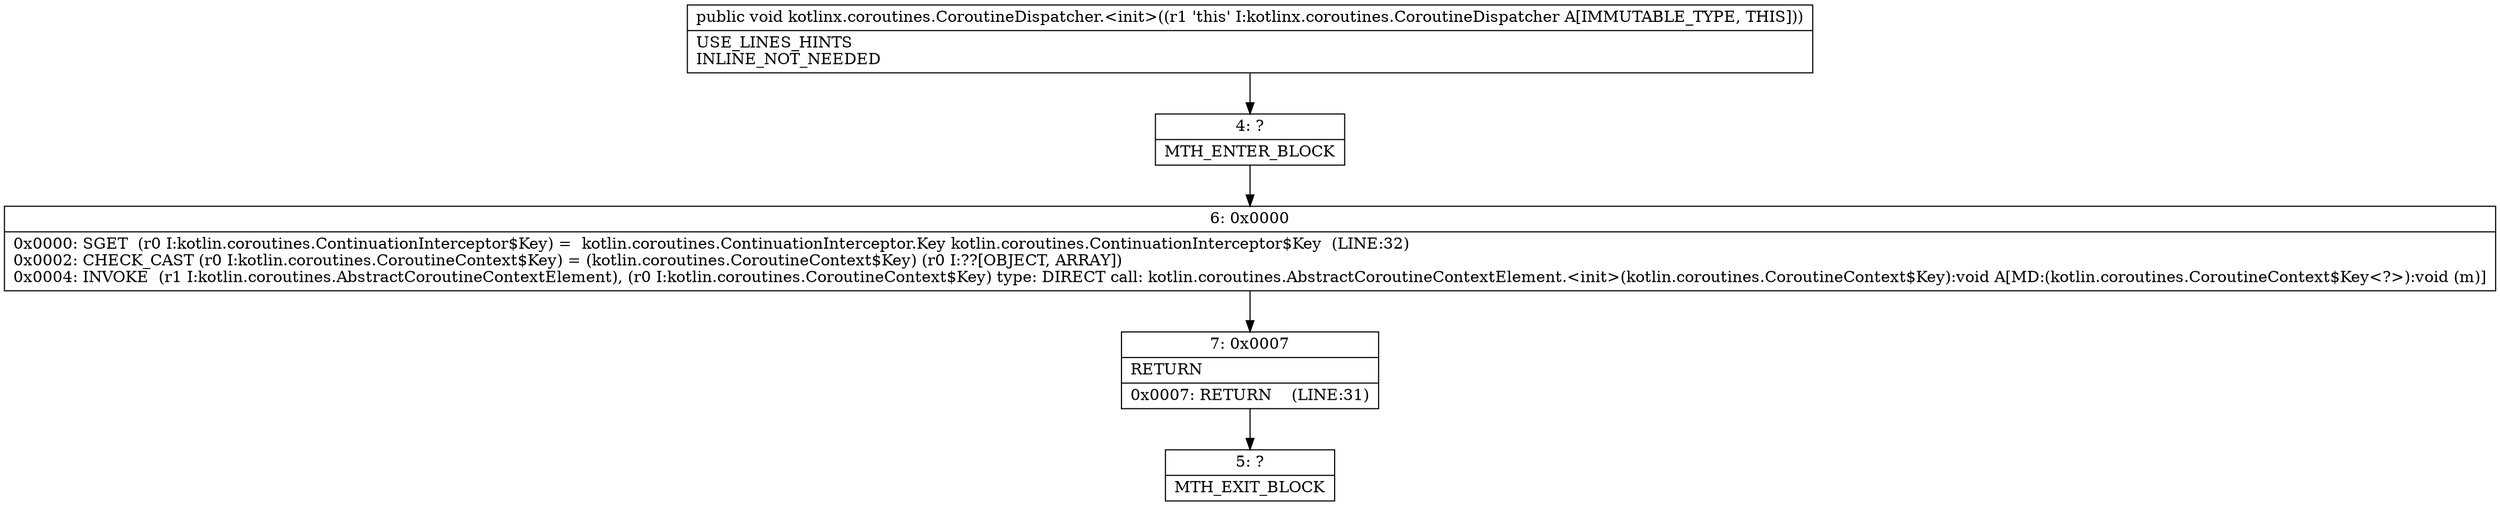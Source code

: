 digraph "CFG forkotlinx.coroutines.CoroutineDispatcher.\<init\>()V" {
Node_4 [shape=record,label="{4\:\ ?|MTH_ENTER_BLOCK\l}"];
Node_6 [shape=record,label="{6\:\ 0x0000|0x0000: SGET  (r0 I:kotlin.coroutines.ContinuationInterceptor$Key) =  kotlin.coroutines.ContinuationInterceptor.Key kotlin.coroutines.ContinuationInterceptor$Key  (LINE:32)\l0x0002: CHECK_CAST (r0 I:kotlin.coroutines.CoroutineContext$Key) = (kotlin.coroutines.CoroutineContext$Key) (r0 I:??[OBJECT, ARRAY]) \l0x0004: INVOKE  (r1 I:kotlin.coroutines.AbstractCoroutineContextElement), (r0 I:kotlin.coroutines.CoroutineContext$Key) type: DIRECT call: kotlin.coroutines.AbstractCoroutineContextElement.\<init\>(kotlin.coroutines.CoroutineContext$Key):void A[MD:(kotlin.coroutines.CoroutineContext$Key\<?\>):void (m)]\l}"];
Node_7 [shape=record,label="{7\:\ 0x0007|RETURN\l|0x0007: RETURN    (LINE:31)\l}"];
Node_5 [shape=record,label="{5\:\ ?|MTH_EXIT_BLOCK\l}"];
MethodNode[shape=record,label="{public void kotlinx.coroutines.CoroutineDispatcher.\<init\>((r1 'this' I:kotlinx.coroutines.CoroutineDispatcher A[IMMUTABLE_TYPE, THIS]))  | USE_LINES_HINTS\lINLINE_NOT_NEEDED\l}"];
MethodNode -> Node_4;Node_4 -> Node_6;
Node_6 -> Node_7;
Node_7 -> Node_5;
}

